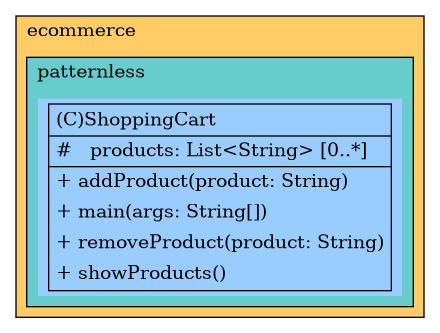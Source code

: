 @startuml
/' diagram meta data start
config=StructureConfiguration;
{
  "projectClassification": {
    "searchMode": "OpenProject", // OpenProject, AllProjects
    "includedProjects": "",
    "pathEndKeywords": "*.impl",
    "isClientPath": "",
    "isClientName": "",
    "isTestPath": "",
    "isTestName": "",
    "isMappingPath": "",
    "isMappingName": "",
    "isDataAccessPath": "",
    "isDataAccessName": "",
    "isDataStructurePath": "",
    "isDataStructureName": "",
    "isInterfaceStructuresPath": "",
    "isInterfaceStructuresName": "",
    "isEntryPointPath": "",
    "isEntryPointName": "",
    "treatFinalFieldsAsMandatory": false
  },
  "graphRestriction": {
    "classPackageExcludeFilter": "",
    "classPackageIncludeFilter": "",
    "classNameExcludeFilter": "",
    "classNameIncludeFilter": "",
    "methodNameExcludeFilter": "",
    "methodNameIncludeFilter": "",
    "removeByInheritance": "", // inheritance/annotation based filtering is done in a second step
    "removeByAnnotation": "",
    "removeByClassPackage": "", // cleanup the graph after inheritance/annotation based filtering is done
    "removeByClassName": "",
    "cutMappings": false,
    "cutEnum": true,
    "cutTests": true,
    "cutClient": true,
    "cutDataAccess": false,
    "cutInterfaceStructures": false,
    "cutDataStructures": false,
    "cutGetterAndSetter": true,
    "cutConstructors": true
  },
  "graphTraversal": {
    "forwardDepth": 6,
    "backwardDepth": 6,
    "classPackageExcludeFilter": "",
    "classPackageIncludeFilter": "",
    "classNameExcludeFilter": "",
    "classNameIncludeFilter": "",
    "methodNameExcludeFilter": "",
    "methodNameIncludeFilter": "",
    "hideMappings": false,
    "hideDataStructures": false,
    "hidePrivateMethods": true,
    "hideInterfaceCalls": true, // indirection: implementation -> interface (is hidden) -> implementation
    "onlyShowApplicationEntryPoints": false, // root node is included
    "useMethodCallsForStructureDiagram": "ForwardOnly" // ForwardOnly, BothDirections, No
  },
  "details": {
    "aggregation": "GroupByClass", // ByClass, GroupByClass, None
    "showClassGenericTypes": true,
    "showMethods": true,
    "showMethodParameterNames": true,
    "showMethodParameterTypes": true,
    "showMethodReturnType": true,
    "showPackageLevels": 2,
    "showDetailedClassStructure": true
  },
  "rootClass": "org.ecommerce.patternless.ShoppingCart",
  "extensionCallbackMethod": "" // qualified.class.name#methodName - signature: public static String method(String)
}
diagram meta data end '/

digraph g {
    rankdir="TB"
    splines=polyline

    // Nodes
    subgraph cluster_1528280640 {
        label=ecommerce
        labeljust=l
        fillcolor="#FFCC66"
        style=filled
        node [style=filled, fillcolor="#FFD699", shape=box]

        subgraph cluster_913265275 {
            label=patternless
            labeljust=l
            fillcolor="#66CCCC"
            style=filled
            node [style=filled, fillcolor="#99CCFF"]

            ShoppingCart972126479[
                label=<<TABLE BORDER="1" CELLBORDER="0" CELLPADDING="4" CELLSPACING="0">
                <TR><TD ALIGN="LEFT" >(C)ShoppingCart</TD></TR>
                <HR/>
                <TR><TD ALIGN="LEFT" >#   products: List&lt;String&gt; [0..*]</TD></TR>
                <HR/>
                <TR><TD ALIGN="LEFT" >+ addProduct(product: String)</TD></TR>
                <TR><TD ALIGN="LEFT" >+ main(args: String[])</TD></TR>
                <TR><TD ALIGN="LEFT" >+ removeProduct(product: String)</TD></TR>
                <TR><TD ALIGN="LEFT" >+ showProducts()</TD></TR>
                </TABLE>>
                shape=plaintext
            ];
        }
    }

    // Edges

}
@enduml